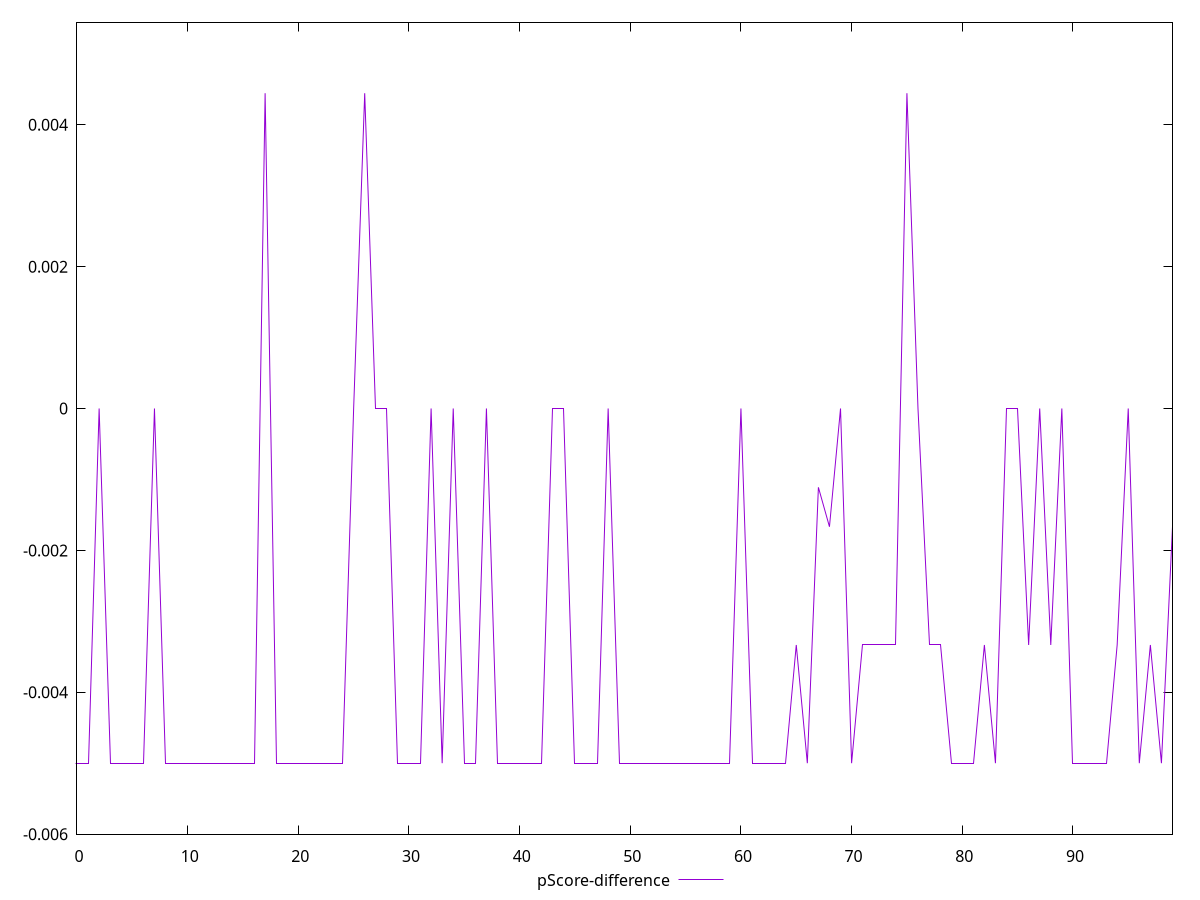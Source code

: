 reset

$pScoreDifference <<EOF
0 -0.0050000000000000044
1 -0.0050000000000000044
2 0
3 -0.0050000000000000044
4 -0.0050000000000000044
5 -0.0050000000000000044
6 -0.0050000000000000044
7 0
8 -0.0050000000000000044
9 -0.0050000000000000044
10 -0.0050000000000000044
11 -0.0050000000000000044
12 -0.0050000000000000044
13 -0.0050000000000000044
14 -0.0050000000000000044
15 -0.0050000000000000044
16 -0.0050000000000000044
17 0.004444444444444473
18 -0.0050000000000000044
19 -0.0050000000000000044
20 -0.0050000000000000044
21 -0.0050000000000000044
22 -0.0050000000000000044
23 -0.0050000000000000044
24 -0.0050000000000000044
25 0
26 0.004444444444444473
27 0
28 0
29 -0.0050000000000000044
30 -0.0050000000000000044
31 -0.0050000000000000044
32 0
33 -0.0050000000000000044
34 0
35 -0.0050000000000000044
36 -0.0050000000000000044
37 0
38 -0.0050000000000000044
39 -0.0050000000000000044
40 -0.0050000000000000044
41 -0.0050000000000000044
42 -0.0050000000000000044
43 0
44 0
45 -0.0050000000000000044
46 -0.0050000000000000044
47 -0.0050000000000000044
48 0
49 -0.0050000000000000044
50 -0.0050000000000000044
51 -0.0050000000000000044
52 -0.0050000000000000044
53 -0.0050000000000000044
54 -0.0050000000000000044
55 -0.0050000000000000044
56 -0.0050000000000000044
57 -0.0050000000000000044
58 -0.0050000000000000044
59 -0.0050000000000000044
60 0
61 -0.0050000000000000044
62 -0.0050000000000000044
63 -0.0050000000000000044
64 -0.0050000000000000044
65 -0.0033333333333332993
66 -0.0050000000000000044
67 -0.0011111111111110628
68 -0.0016666666666665941
69 0
70 -0.0050000000000000044
71 -0.0033333333333332993
72 -0.0033333333333332993
73 -0.0033333333333332993
74 -0.0033333333333332993
75 0.004444444444444473
76 0
77 -0.0033333333333332993
78 -0.0033333333333332993
79 -0.0050000000000000044
80 -0.0050000000000000044
81 -0.0050000000000000044
82 -0.0033333333333332993
83 -0.0050000000000000044
84 0
85 0
86 -0.0033333333333332993
87 0
88 -0.0033333333333332993
89 0
90 -0.0050000000000000044
91 -0.0050000000000000044
92 -0.0050000000000000044
93 -0.0050000000000000044
94 -0.0033333333333332993
95 0
96 -0.0050000000000000044
97 -0.0033333333333332993
98 -0.0050000000000000044
99 -0.0016666666666665941
EOF

set key outside below
set xrange [0:99]
set yrange [-0.0060000000000000045:0.005444444444444473]
set trange [-0.0060000000000000045:0.005444444444444473]
set terminal svg size 640, 500 enhanced background rgb 'white'
set output "report_00018_2021-02-10T15-25-16.877Z/offscreen-images/samples/pages+cached/pScore-difference/values.svg"

plot $pScoreDifference title "pScore-difference" with line

reset
